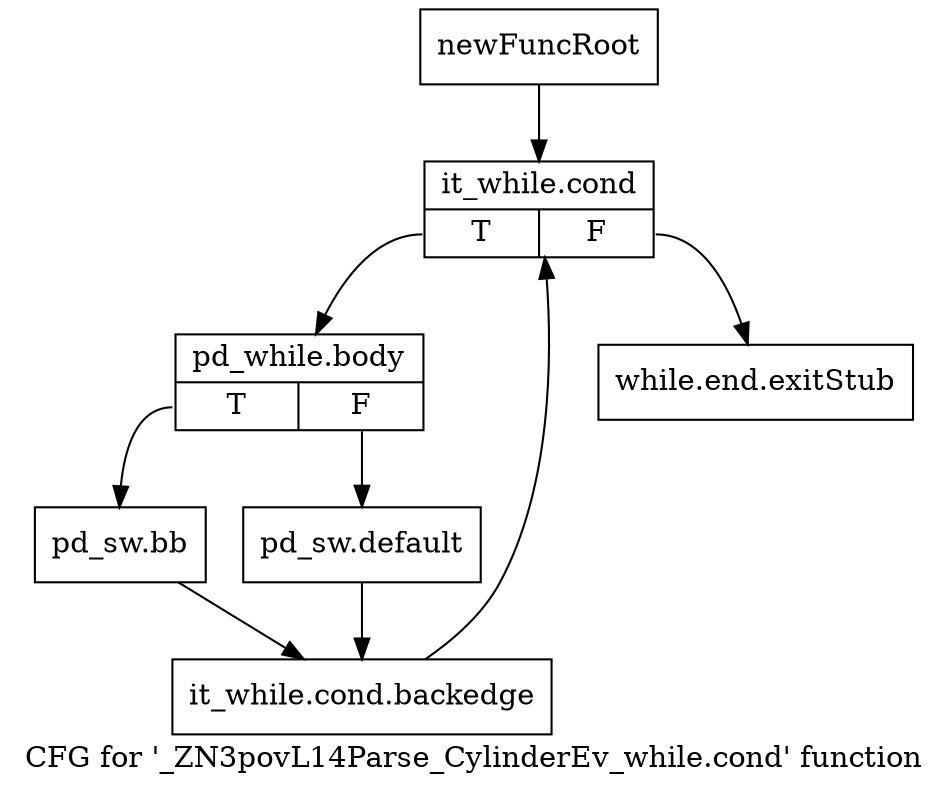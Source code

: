 digraph "CFG for '_ZN3povL14Parse_CylinderEv_while.cond' function" {
	label="CFG for '_ZN3povL14Parse_CylinderEv_while.cond' function";

	Node0x2767090 [shape=record,label="{newFuncRoot}"];
	Node0x2767090 -> Node0x2767130;
	Node0x27670e0 [shape=record,label="{while.end.exitStub}"];
	Node0x2767130 [shape=record,label="{it_while.cond|{<s0>T|<s1>F}}"];
	Node0x2767130:s0 -> Node0x2767180;
	Node0x2767130:s1 -> Node0x27670e0;
	Node0x2767180 [shape=record,label="{pd_while.body|{<s0>T|<s1>F}}"];
	Node0x2767180:s0 -> Node0x2767220;
	Node0x2767180:s1 -> Node0x27671d0;
	Node0x27671d0 [shape=record,label="{pd_sw.default}"];
	Node0x27671d0 -> Node0x2767270;
	Node0x2767220 [shape=record,label="{pd_sw.bb}"];
	Node0x2767220 -> Node0x2767270;
	Node0x2767270 [shape=record,label="{it_while.cond.backedge}"];
	Node0x2767270 -> Node0x2767130;
}
